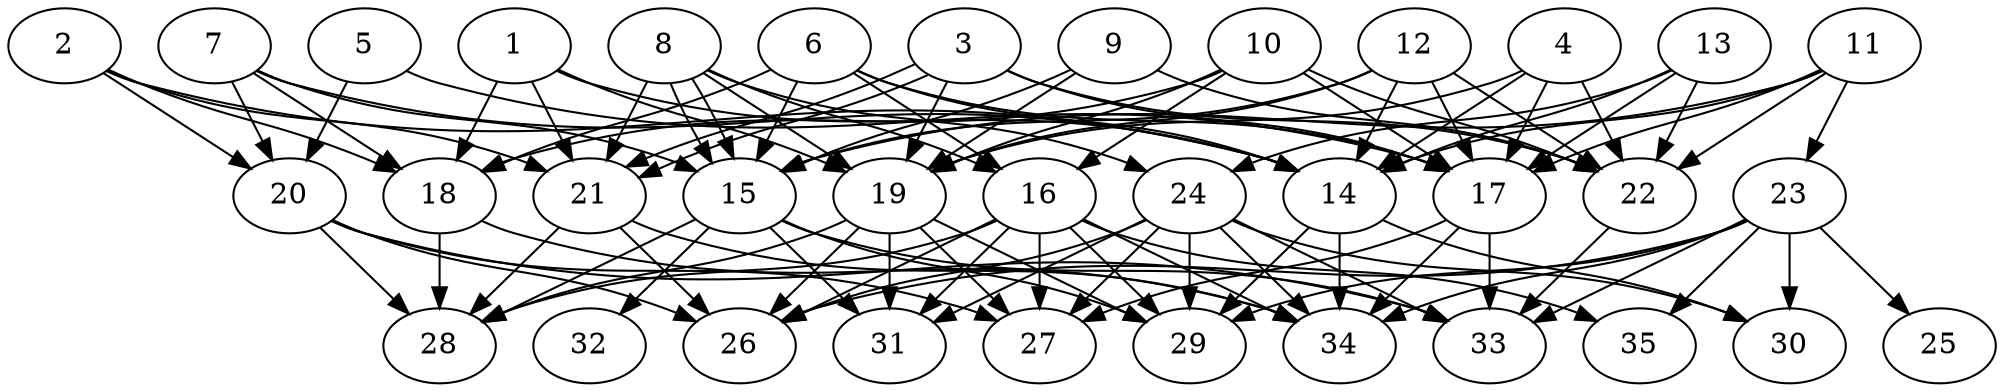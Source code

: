 // DAG automatically generated by daggen at Thu Oct  3 14:05:36 2019
// ./daggen --dot -n 35 --ccr 0.3 --fat 0.7 --regular 0.9 --density 0.6 --mindata 5242880 --maxdata 52428800 
digraph G {
  1 [size="124794880", alpha="0.17", expect_size="37438464"] 
  1 -> 14 [size ="37438464"]
  1 -> 18 [size ="37438464"]
  1 -> 19 [size ="37438464"]
  1 -> 21 [size ="37438464"]
  2 [size="38591147", alpha="0.02", expect_size="11577344"] 
  2 -> 14 [size ="11577344"]
  2 -> 18 [size ="11577344"]
  2 -> 20 [size ="11577344"]
  2 -> 21 [size ="11577344"]
  3 [size="137673387", alpha="0.08", expect_size="41302016"] 
  3 -> 17 [size ="41302016"]
  3 -> 19 [size ="41302016"]
  3 -> 21 [size ="41302016"]
  3 -> 21 [size ="41302016"]
  3 -> 22 [size ="41302016"]
  4 [size="125112320", alpha="0.07", expect_size="37533696"] 
  4 -> 14 [size ="37533696"]
  4 -> 17 [size ="37533696"]
  4 -> 19 [size ="37533696"]
  4 -> 22 [size ="37533696"]
  5 [size="165055147", alpha="0.01", expect_size="49516544"] 
  5 -> 17 [size ="49516544"]
  5 -> 20 [size ="49516544"]
  6 [size="52217173", alpha="0.17", expect_size="15665152"] 
  6 -> 14 [size ="15665152"]
  6 -> 15 [size ="15665152"]
  6 -> 16 [size ="15665152"]
  6 -> 17 [size ="15665152"]
  6 -> 18 [size ="15665152"]
  7 [size="64047787", alpha="0.16", expect_size="19214336"] 
  7 -> 14 [size ="19214336"]
  7 -> 15 [size ="19214336"]
  7 -> 18 [size ="19214336"]
  7 -> 20 [size ="19214336"]
  8 [size="136113493", alpha="0.18", expect_size="40834048"] 
  8 -> 15 [size ="40834048"]
  8 -> 15 [size ="40834048"]
  8 -> 16 [size ="40834048"]
  8 -> 19 [size ="40834048"]
  8 -> 21 [size ="40834048"]
  8 -> 24 [size ="40834048"]
  9 [size="151343787", alpha="0.14", expect_size="45403136"] 
  9 -> 15 [size ="45403136"]
  9 -> 19 [size ="45403136"]
  9 -> 22 [size ="45403136"]
  10 [size="76943360", alpha="0.18", expect_size="23083008"] 
  10 -> 16 [size ="23083008"]
  10 -> 17 [size ="23083008"]
  10 -> 18 [size ="23083008"]
  10 -> 19 [size ="23083008"]
  10 -> 22 [size ="23083008"]
  11 [size="110940160", alpha="0.16", expect_size="33282048"] 
  11 -> 14 [size ="33282048"]
  11 -> 15 [size ="33282048"]
  11 -> 17 [size ="33282048"]
  11 -> 22 [size ="33282048"]
  11 -> 23 [size ="33282048"]
  12 [size="88780800", alpha="0.18", expect_size="26634240"] 
  12 -> 14 [size ="26634240"]
  12 -> 15 [size ="26634240"]
  12 -> 17 [size ="26634240"]
  12 -> 19 [size ="26634240"]
  12 -> 22 [size ="26634240"]
  13 [size="102188373", alpha="0.11", expect_size="30656512"] 
  13 -> 14 [size ="30656512"]
  13 -> 17 [size ="30656512"]
  13 -> 22 [size ="30656512"]
  13 -> 24 [size ="30656512"]
  14 [size="164372480", alpha="0.19", expect_size="49311744"] 
  14 -> 29 [size ="49311744"]
  14 -> 30 [size ="49311744"]
  14 -> 34 [size ="49311744"]
  15 [size="64040960", alpha="0.18", expect_size="19212288"] 
  15 -> 28 [size ="19212288"]
  15 -> 29 [size ="19212288"]
  15 -> 31 [size ="19212288"]
  15 -> 32 [size ="19212288"]
  15 -> 33 [size ="19212288"]
  16 [size="73089707", alpha="0.08", expect_size="21926912"] 
  16 -> 26 [size ="21926912"]
  16 -> 27 [size ="21926912"]
  16 -> 28 [size ="21926912"]
  16 -> 29 [size ="21926912"]
  16 -> 31 [size ="21926912"]
  16 -> 34 [size ="21926912"]
  16 -> 35 [size ="21926912"]
  17 [size="46336000", alpha="0.01", expect_size="13900800"] 
  17 -> 27 [size ="13900800"]
  17 -> 33 [size ="13900800"]
  17 -> 34 [size ="13900800"]
  18 [size="172984320", alpha="0.01", expect_size="51895296"] 
  18 -> 28 [size ="51895296"]
  18 -> 34 [size ="51895296"]
  19 [size="154313387", alpha="0.10", expect_size="46294016"] 
  19 -> 26 [size ="46294016"]
  19 -> 27 [size ="46294016"]
  19 -> 28 [size ="46294016"]
  19 -> 29 [size ="46294016"]
  19 -> 31 [size ="46294016"]
  20 [size="109103787", alpha="0.17", expect_size="32731136"] 
  20 -> 26 [size ="32731136"]
  20 -> 27 [size ="32731136"]
  20 -> 28 [size ="32731136"]
  20 -> 33 [size ="32731136"]
  21 [size="95276373", alpha="0.18", expect_size="28582912"] 
  21 -> 26 [size ="28582912"]
  21 -> 28 [size ="28582912"]
  21 -> 34 [size ="28582912"]
  22 [size="63508480", alpha="0.02", expect_size="19052544"] 
  22 -> 33 [size ="19052544"]
  23 [size="45434880", alpha="0.01", expect_size="13630464"] 
  23 -> 25 [size ="13630464"]
  23 -> 26 [size ="13630464"]
  23 -> 29 [size ="13630464"]
  23 -> 30 [size ="13630464"]
  23 -> 33 [size ="13630464"]
  23 -> 34 [size ="13630464"]
  23 -> 35 [size ="13630464"]
  24 [size="134782293", alpha="0.13", expect_size="40434688"] 
  24 -> 26 [size ="40434688"]
  24 -> 27 [size ="40434688"]
  24 -> 29 [size ="40434688"]
  24 -> 30 [size ="40434688"]
  24 -> 31 [size ="40434688"]
  24 -> 33 [size ="40434688"]
  24 -> 34 [size ="40434688"]
  25 [size="129167360", alpha="0.05", expect_size="38750208"] 
  26 [size="115554987", alpha="0.00", expect_size="34666496"] 
  27 [size="23521280", alpha="0.02", expect_size="7056384"] 
  28 [size="32723627", alpha="0.19", expect_size="9817088"] 
  29 [size="41489067", alpha="0.12", expect_size="12446720"] 
  30 [size="120128853", alpha="0.14", expect_size="36038656"] 
  31 [size="98549760", alpha="0.07", expect_size="29564928"] 
  32 [size="84077227", alpha="0.09", expect_size="25223168"] 
  33 [size="97819307", alpha="0.02", expect_size="29345792"] 
  34 [size="102690133", alpha="0.14", expect_size="30807040"] 
  35 [size="49046187", alpha="0.12", expect_size="14713856"] 
}
